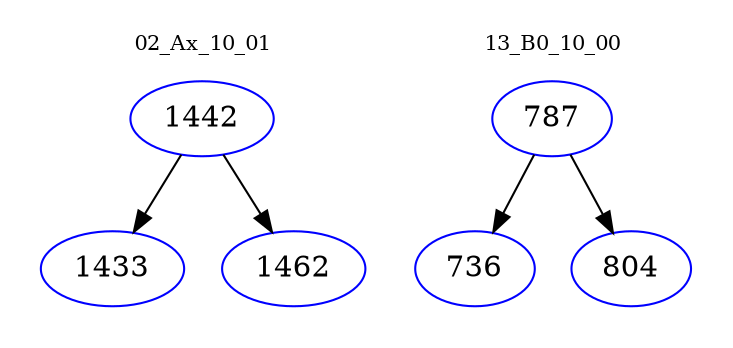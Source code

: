 digraph{
subgraph cluster_0 {
color = white
label = "02_Ax_10_01";
fontsize=10;
T0_1442 [label="1442", color="blue"]
T0_1442 -> T0_1433 [color="black"]
T0_1433 [label="1433", color="blue"]
T0_1442 -> T0_1462 [color="black"]
T0_1462 [label="1462", color="blue"]
}
subgraph cluster_1 {
color = white
label = "13_B0_10_00";
fontsize=10;
T1_787 [label="787", color="blue"]
T1_787 -> T1_736 [color="black"]
T1_736 [label="736", color="blue"]
T1_787 -> T1_804 [color="black"]
T1_804 [label="804", color="blue"]
}
}
